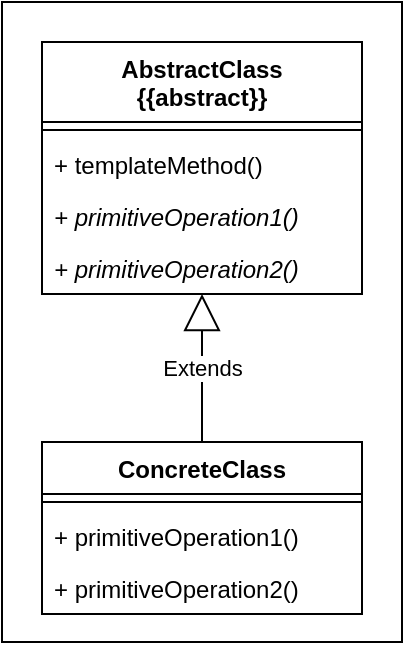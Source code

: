 <mxfile version="13.10.9" type="device"><diagram id="xg0jTnBGB0Vd5FPMcrKZ" name="Page-1"><mxGraphModel dx="1752" dy="688" grid="1" gridSize="10" guides="1" tooltips="1" connect="1" arrows="1" fold="1" page="1" pageScale="1" pageWidth="827" pageHeight="1169" math="0" shadow="0"><root><mxCell id="0"/><mxCell id="1" parent="0"/><mxCell id="ZRU4H45I2VAga6cowlXy-14" value="" style="rounded=0;whiteSpace=wrap;html=1;" parent="1" vertex="1"><mxGeometry x="420" y="80" width="200" height="320" as="geometry"/></mxCell><mxCell id="ZRU4H45I2VAga6cowlXy-1" value="AbstractClass&#10;{{abstract}}" style="swimlane;fontStyle=1;align=center;verticalAlign=top;childLayout=stackLayout;horizontal=1;startSize=40;horizontalStack=0;resizeParent=1;resizeParentMax=0;resizeLast=0;collapsible=1;marginBottom=0;" parent="1" vertex="1"><mxGeometry x="440" y="100" width="160" height="126" as="geometry"/></mxCell><mxCell id="ZRU4H45I2VAga6cowlXy-3" value="" style="line;strokeWidth=1;fillColor=none;align=left;verticalAlign=middle;spacingTop=-1;spacingLeft=3;spacingRight=3;rotatable=0;labelPosition=right;points=[];portConstraint=eastwest;" parent="ZRU4H45I2VAga6cowlXy-1" vertex="1"><mxGeometry y="40" width="160" height="8" as="geometry"/></mxCell><mxCell id="ZRU4H45I2VAga6cowlXy-4" value="+ templateMethod()" style="text;strokeColor=none;fillColor=none;align=left;verticalAlign=top;spacingLeft=4;spacingRight=4;overflow=hidden;rotatable=0;points=[[0,0.5],[1,0.5]];portConstraint=eastwest;" parent="ZRU4H45I2VAga6cowlXy-1" vertex="1"><mxGeometry y="48" width="160" height="26" as="geometry"/></mxCell><mxCell id="UzZx2iDe0-MEhKqgyCM4-2" value="+ primitiveOperation1()" style="text;strokeColor=none;fillColor=none;align=left;verticalAlign=top;spacingLeft=4;spacingRight=4;overflow=hidden;rotatable=0;points=[[0,0.5],[1,0.5]];portConstraint=eastwest;fontStyle=2" vertex="1" parent="ZRU4H45I2VAga6cowlXy-1"><mxGeometry y="74" width="160" height="26" as="geometry"/></mxCell><mxCell id="UzZx2iDe0-MEhKqgyCM4-1" value="+ primitiveOperation2()" style="text;strokeColor=none;fillColor=none;align=left;verticalAlign=top;spacingLeft=4;spacingRight=4;overflow=hidden;rotatable=0;points=[[0,0.5],[1,0.5]];portConstraint=eastwest;fontStyle=2" vertex="1" parent="ZRU4H45I2VAga6cowlXy-1"><mxGeometry y="100" width="160" height="26" as="geometry"/></mxCell><mxCell id="ZRU4H45I2VAga6cowlXy-8" value="ConcreteClass" style="swimlane;fontStyle=1;align=center;verticalAlign=top;childLayout=stackLayout;horizontal=1;startSize=26;horizontalStack=0;resizeParent=1;resizeParentMax=0;resizeLast=0;collapsible=1;marginBottom=0;" parent="1" vertex="1"><mxGeometry x="440" y="300" width="160" height="86" as="geometry"/></mxCell><mxCell id="ZRU4H45I2VAga6cowlXy-10" value="" style="line;strokeWidth=1;fillColor=none;align=left;verticalAlign=middle;spacingTop=-1;spacingLeft=3;spacingRight=3;rotatable=0;labelPosition=right;points=[];portConstraint=eastwest;" parent="ZRU4H45I2VAga6cowlXy-8" vertex="1"><mxGeometry y="26" width="160" height="8" as="geometry"/></mxCell><mxCell id="ZRU4H45I2VAga6cowlXy-5" value="+ primitiveOperation1()" style="text;strokeColor=none;fillColor=none;align=left;verticalAlign=top;spacingLeft=4;spacingRight=4;overflow=hidden;rotatable=0;points=[[0,0.5],[1,0.5]];portConstraint=eastwest;fontStyle=0" parent="ZRU4H45I2VAga6cowlXy-8" vertex="1"><mxGeometry y="34" width="160" height="26" as="geometry"/></mxCell><mxCell id="ZRU4H45I2VAga6cowlXy-7" value="+ primitiveOperation2()" style="text;strokeColor=none;fillColor=none;align=left;verticalAlign=top;spacingLeft=4;spacingRight=4;overflow=hidden;rotatable=0;points=[[0,0.5],[1,0.5]];portConstraint=eastwest;fontStyle=0" parent="ZRU4H45I2VAga6cowlXy-8" vertex="1"><mxGeometry y="60" width="160" height="26" as="geometry"/></mxCell><mxCell id="ZRU4H45I2VAga6cowlXy-13" value="Extends" style="endArrow=block;endSize=16;endFill=0;html=1;exitX=0.5;exitY=0;exitDx=0;exitDy=0;entryX=0.5;entryY=1;entryDx=0;entryDy=0;entryPerimeter=0;" parent="1" source="ZRU4H45I2VAga6cowlXy-8" target="UzZx2iDe0-MEhKqgyCM4-1" edge="1"><mxGeometry width="160" relative="1" as="geometry"><mxPoint x="380" y="420" as="sourcePoint"/><mxPoint x="520" y="230" as="targetPoint"/></mxGeometry></mxCell></root></mxGraphModel></diagram></mxfile>